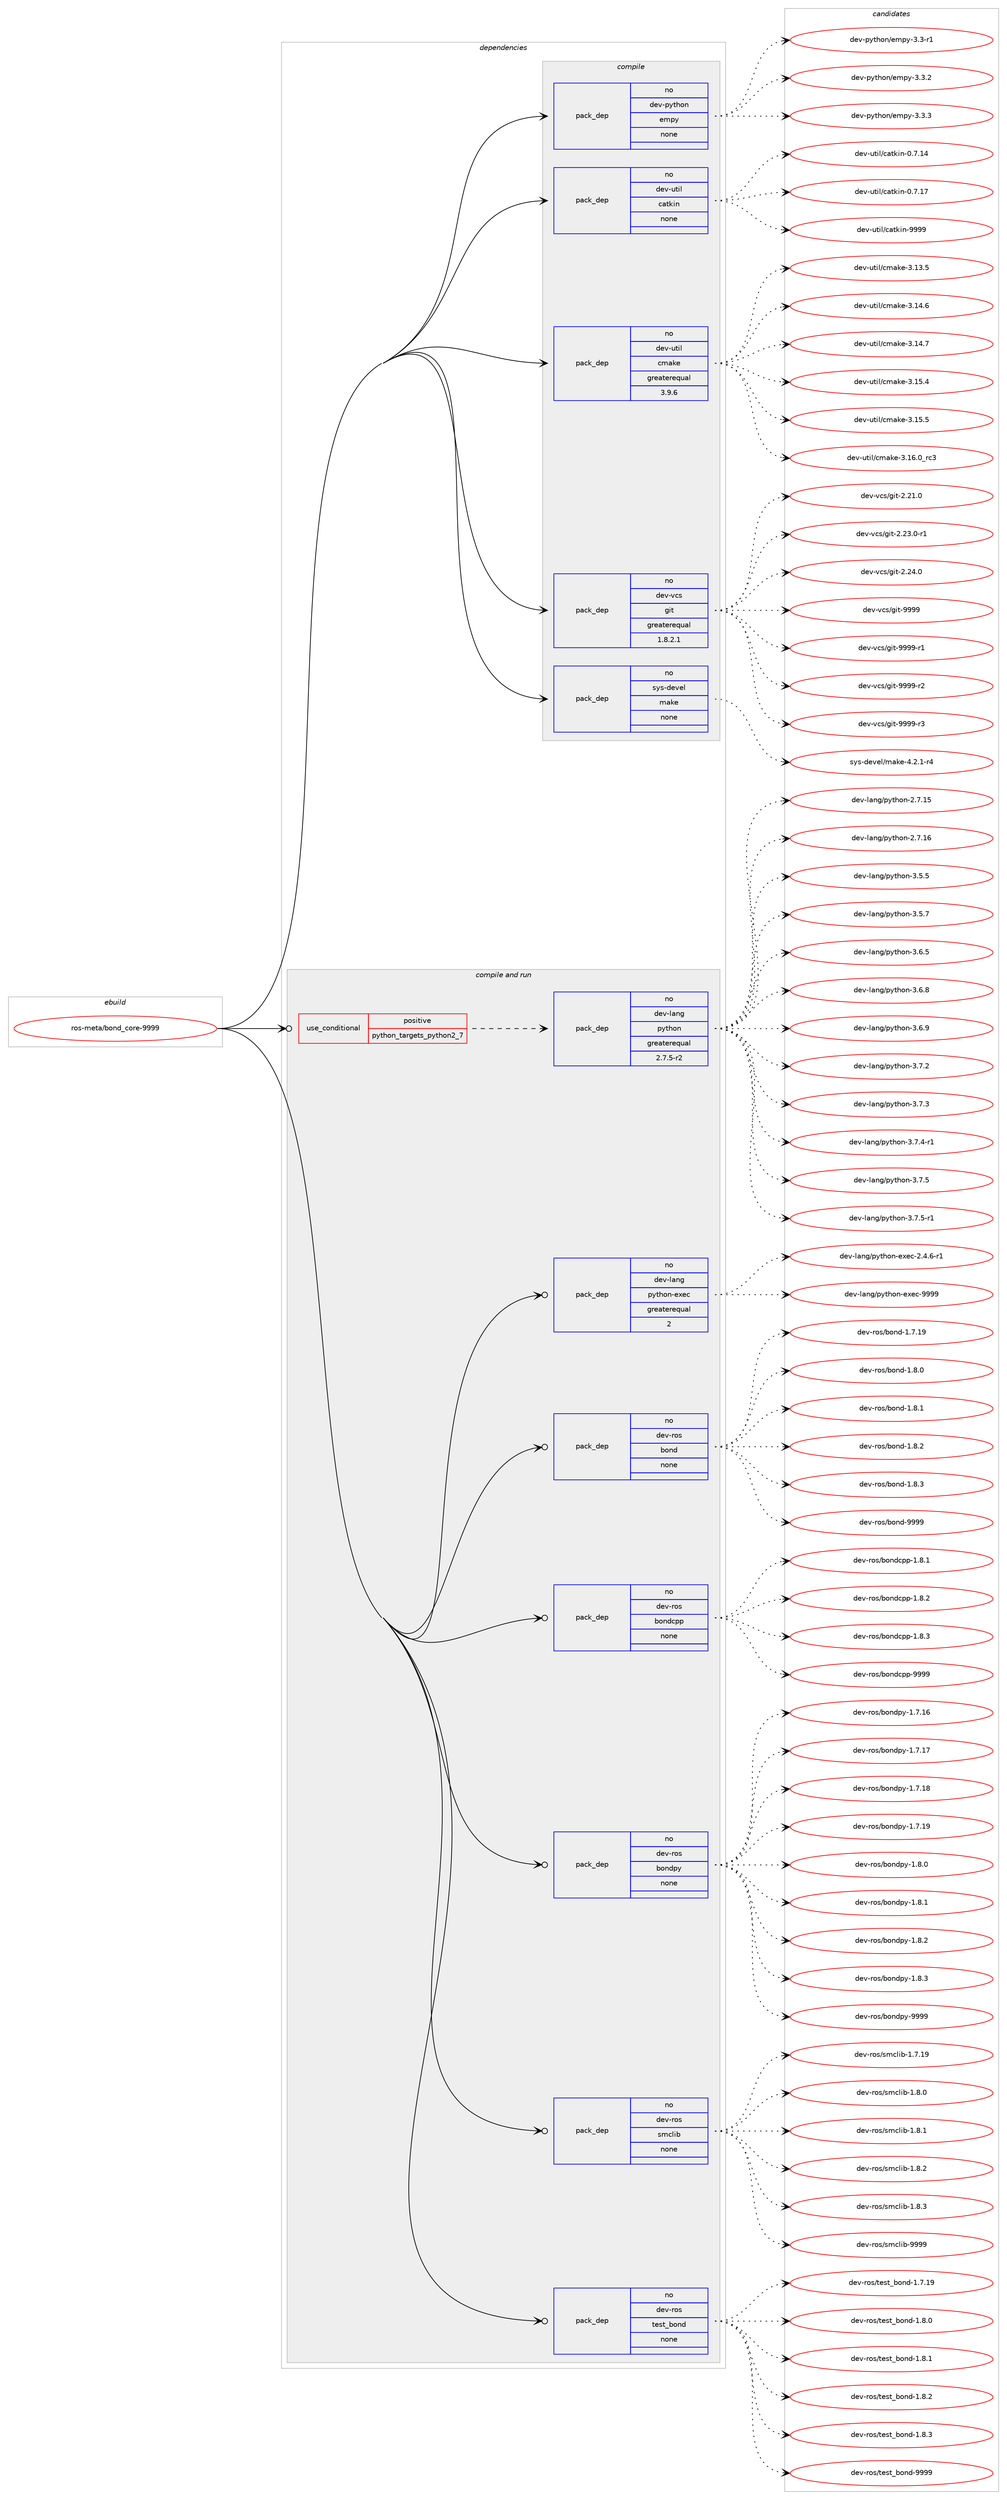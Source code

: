 digraph prolog {

# *************
# Graph options
# *************

newrank=true;
concentrate=true;
compound=true;
graph [rankdir=LR,fontname=Helvetica,fontsize=10,ranksep=1.5];#, ranksep=2.5, nodesep=0.2];
edge  [arrowhead=vee];
node  [fontname=Helvetica,fontsize=10];

# **********
# The ebuild
# **********

subgraph cluster_leftcol {
color=gray;
rank=same;
label=<<i>ebuild</i>>;
id [label="ros-meta/bond_core-9999", color=red, width=4, href="../ros-meta/bond_core-9999.svg"];
}

# ****************
# The dependencies
# ****************

subgraph cluster_midcol {
color=gray;
label=<<i>dependencies</i>>;
subgraph cluster_compile {
fillcolor="#eeeeee";
style=filled;
label=<<i>compile</i>>;
subgraph pack624789 {
dependency846025 [label=<<TABLE BORDER="0" CELLBORDER="1" CELLSPACING="0" CELLPADDING="4" WIDTH="220"><TR><TD ROWSPAN="6" CELLPADDING="30">pack_dep</TD></TR><TR><TD WIDTH="110">no</TD></TR><TR><TD>dev-python</TD></TR><TR><TD>empy</TD></TR><TR><TD>none</TD></TR><TR><TD></TD></TR></TABLE>>, shape=none, color=blue];
}
id:e -> dependency846025:w [weight=20,style="solid",arrowhead="vee"];
subgraph pack624790 {
dependency846026 [label=<<TABLE BORDER="0" CELLBORDER="1" CELLSPACING="0" CELLPADDING="4" WIDTH="220"><TR><TD ROWSPAN="6" CELLPADDING="30">pack_dep</TD></TR><TR><TD WIDTH="110">no</TD></TR><TR><TD>dev-util</TD></TR><TR><TD>catkin</TD></TR><TR><TD>none</TD></TR><TR><TD></TD></TR></TABLE>>, shape=none, color=blue];
}
id:e -> dependency846026:w [weight=20,style="solid",arrowhead="vee"];
subgraph pack624791 {
dependency846027 [label=<<TABLE BORDER="0" CELLBORDER="1" CELLSPACING="0" CELLPADDING="4" WIDTH="220"><TR><TD ROWSPAN="6" CELLPADDING="30">pack_dep</TD></TR><TR><TD WIDTH="110">no</TD></TR><TR><TD>dev-util</TD></TR><TR><TD>cmake</TD></TR><TR><TD>greaterequal</TD></TR><TR><TD>3.9.6</TD></TR></TABLE>>, shape=none, color=blue];
}
id:e -> dependency846027:w [weight=20,style="solid",arrowhead="vee"];
subgraph pack624792 {
dependency846028 [label=<<TABLE BORDER="0" CELLBORDER="1" CELLSPACING="0" CELLPADDING="4" WIDTH="220"><TR><TD ROWSPAN="6" CELLPADDING="30">pack_dep</TD></TR><TR><TD WIDTH="110">no</TD></TR><TR><TD>dev-vcs</TD></TR><TR><TD>git</TD></TR><TR><TD>greaterequal</TD></TR><TR><TD>1.8.2.1</TD></TR></TABLE>>, shape=none, color=blue];
}
id:e -> dependency846028:w [weight=20,style="solid",arrowhead="vee"];
subgraph pack624793 {
dependency846029 [label=<<TABLE BORDER="0" CELLBORDER="1" CELLSPACING="0" CELLPADDING="4" WIDTH="220"><TR><TD ROWSPAN="6" CELLPADDING="30">pack_dep</TD></TR><TR><TD WIDTH="110">no</TD></TR><TR><TD>sys-devel</TD></TR><TR><TD>make</TD></TR><TR><TD>none</TD></TR><TR><TD></TD></TR></TABLE>>, shape=none, color=blue];
}
id:e -> dependency846029:w [weight=20,style="solid",arrowhead="vee"];
}
subgraph cluster_compileandrun {
fillcolor="#eeeeee";
style=filled;
label=<<i>compile and run</i>>;
subgraph cond206302 {
dependency846030 [label=<<TABLE BORDER="0" CELLBORDER="1" CELLSPACING="0" CELLPADDING="4"><TR><TD ROWSPAN="3" CELLPADDING="10">use_conditional</TD></TR><TR><TD>positive</TD></TR><TR><TD>python_targets_python2_7</TD></TR></TABLE>>, shape=none, color=red];
subgraph pack624794 {
dependency846031 [label=<<TABLE BORDER="0" CELLBORDER="1" CELLSPACING="0" CELLPADDING="4" WIDTH="220"><TR><TD ROWSPAN="6" CELLPADDING="30">pack_dep</TD></TR><TR><TD WIDTH="110">no</TD></TR><TR><TD>dev-lang</TD></TR><TR><TD>python</TD></TR><TR><TD>greaterequal</TD></TR><TR><TD>2.7.5-r2</TD></TR></TABLE>>, shape=none, color=blue];
}
dependency846030:e -> dependency846031:w [weight=20,style="dashed",arrowhead="vee"];
}
id:e -> dependency846030:w [weight=20,style="solid",arrowhead="odotvee"];
subgraph pack624795 {
dependency846032 [label=<<TABLE BORDER="0" CELLBORDER="1" CELLSPACING="0" CELLPADDING="4" WIDTH="220"><TR><TD ROWSPAN="6" CELLPADDING="30">pack_dep</TD></TR><TR><TD WIDTH="110">no</TD></TR><TR><TD>dev-lang</TD></TR><TR><TD>python-exec</TD></TR><TR><TD>greaterequal</TD></TR><TR><TD>2</TD></TR></TABLE>>, shape=none, color=blue];
}
id:e -> dependency846032:w [weight=20,style="solid",arrowhead="odotvee"];
subgraph pack624796 {
dependency846033 [label=<<TABLE BORDER="0" CELLBORDER="1" CELLSPACING="0" CELLPADDING="4" WIDTH="220"><TR><TD ROWSPAN="6" CELLPADDING="30">pack_dep</TD></TR><TR><TD WIDTH="110">no</TD></TR><TR><TD>dev-ros</TD></TR><TR><TD>bond</TD></TR><TR><TD>none</TD></TR><TR><TD></TD></TR></TABLE>>, shape=none, color=blue];
}
id:e -> dependency846033:w [weight=20,style="solid",arrowhead="odotvee"];
subgraph pack624797 {
dependency846034 [label=<<TABLE BORDER="0" CELLBORDER="1" CELLSPACING="0" CELLPADDING="4" WIDTH="220"><TR><TD ROWSPAN="6" CELLPADDING="30">pack_dep</TD></TR><TR><TD WIDTH="110">no</TD></TR><TR><TD>dev-ros</TD></TR><TR><TD>bondcpp</TD></TR><TR><TD>none</TD></TR><TR><TD></TD></TR></TABLE>>, shape=none, color=blue];
}
id:e -> dependency846034:w [weight=20,style="solid",arrowhead="odotvee"];
subgraph pack624798 {
dependency846035 [label=<<TABLE BORDER="0" CELLBORDER="1" CELLSPACING="0" CELLPADDING="4" WIDTH="220"><TR><TD ROWSPAN="6" CELLPADDING="30">pack_dep</TD></TR><TR><TD WIDTH="110">no</TD></TR><TR><TD>dev-ros</TD></TR><TR><TD>bondpy</TD></TR><TR><TD>none</TD></TR><TR><TD></TD></TR></TABLE>>, shape=none, color=blue];
}
id:e -> dependency846035:w [weight=20,style="solid",arrowhead="odotvee"];
subgraph pack624799 {
dependency846036 [label=<<TABLE BORDER="0" CELLBORDER="1" CELLSPACING="0" CELLPADDING="4" WIDTH="220"><TR><TD ROWSPAN="6" CELLPADDING="30">pack_dep</TD></TR><TR><TD WIDTH="110">no</TD></TR><TR><TD>dev-ros</TD></TR><TR><TD>smclib</TD></TR><TR><TD>none</TD></TR><TR><TD></TD></TR></TABLE>>, shape=none, color=blue];
}
id:e -> dependency846036:w [weight=20,style="solid",arrowhead="odotvee"];
subgraph pack624800 {
dependency846037 [label=<<TABLE BORDER="0" CELLBORDER="1" CELLSPACING="0" CELLPADDING="4" WIDTH="220"><TR><TD ROWSPAN="6" CELLPADDING="30">pack_dep</TD></TR><TR><TD WIDTH="110">no</TD></TR><TR><TD>dev-ros</TD></TR><TR><TD>test_bond</TD></TR><TR><TD>none</TD></TR><TR><TD></TD></TR></TABLE>>, shape=none, color=blue];
}
id:e -> dependency846037:w [weight=20,style="solid",arrowhead="odotvee"];
}
subgraph cluster_run {
fillcolor="#eeeeee";
style=filled;
label=<<i>run</i>>;
}
}

# **************
# The candidates
# **************

subgraph cluster_choices {
rank=same;
color=gray;
label=<<i>candidates</i>>;

subgraph choice624789 {
color=black;
nodesep=1;
choice1001011184511212111610411111047101109112121455146514511449 [label="dev-python/empy-3.3-r1", color=red, width=4,href="../dev-python/empy-3.3-r1.svg"];
choice1001011184511212111610411111047101109112121455146514650 [label="dev-python/empy-3.3.2", color=red, width=4,href="../dev-python/empy-3.3.2.svg"];
choice1001011184511212111610411111047101109112121455146514651 [label="dev-python/empy-3.3.3", color=red, width=4,href="../dev-python/empy-3.3.3.svg"];
dependency846025:e -> choice1001011184511212111610411111047101109112121455146514511449:w [style=dotted,weight="100"];
dependency846025:e -> choice1001011184511212111610411111047101109112121455146514650:w [style=dotted,weight="100"];
dependency846025:e -> choice1001011184511212111610411111047101109112121455146514651:w [style=dotted,weight="100"];
}
subgraph choice624790 {
color=black;
nodesep=1;
choice1001011184511711610510847999711610710511045484655464952 [label="dev-util/catkin-0.7.14", color=red, width=4,href="../dev-util/catkin-0.7.14.svg"];
choice1001011184511711610510847999711610710511045484655464955 [label="dev-util/catkin-0.7.17", color=red, width=4,href="../dev-util/catkin-0.7.17.svg"];
choice100101118451171161051084799971161071051104557575757 [label="dev-util/catkin-9999", color=red, width=4,href="../dev-util/catkin-9999.svg"];
dependency846026:e -> choice1001011184511711610510847999711610710511045484655464952:w [style=dotted,weight="100"];
dependency846026:e -> choice1001011184511711610510847999711610710511045484655464955:w [style=dotted,weight="100"];
dependency846026:e -> choice100101118451171161051084799971161071051104557575757:w [style=dotted,weight="100"];
}
subgraph choice624791 {
color=black;
nodesep=1;
choice1001011184511711610510847991099710710145514649514653 [label="dev-util/cmake-3.13.5", color=red, width=4,href="../dev-util/cmake-3.13.5.svg"];
choice1001011184511711610510847991099710710145514649524654 [label="dev-util/cmake-3.14.6", color=red, width=4,href="../dev-util/cmake-3.14.6.svg"];
choice1001011184511711610510847991099710710145514649524655 [label="dev-util/cmake-3.14.7", color=red, width=4,href="../dev-util/cmake-3.14.7.svg"];
choice1001011184511711610510847991099710710145514649534652 [label="dev-util/cmake-3.15.4", color=red, width=4,href="../dev-util/cmake-3.15.4.svg"];
choice1001011184511711610510847991099710710145514649534653 [label="dev-util/cmake-3.15.5", color=red, width=4,href="../dev-util/cmake-3.15.5.svg"];
choice1001011184511711610510847991099710710145514649544648951149951 [label="dev-util/cmake-3.16.0_rc3", color=red, width=4,href="../dev-util/cmake-3.16.0_rc3.svg"];
dependency846027:e -> choice1001011184511711610510847991099710710145514649514653:w [style=dotted,weight="100"];
dependency846027:e -> choice1001011184511711610510847991099710710145514649524654:w [style=dotted,weight="100"];
dependency846027:e -> choice1001011184511711610510847991099710710145514649524655:w [style=dotted,weight="100"];
dependency846027:e -> choice1001011184511711610510847991099710710145514649534652:w [style=dotted,weight="100"];
dependency846027:e -> choice1001011184511711610510847991099710710145514649534653:w [style=dotted,weight="100"];
dependency846027:e -> choice1001011184511711610510847991099710710145514649544648951149951:w [style=dotted,weight="100"];
}
subgraph choice624792 {
color=black;
nodesep=1;
choice10010111845118991154710310511645504650494648 [label="dev-vcs/git-2.21.0", color=red, width=4,href="../dev-vcs/git-2.21.0.svg"];
choice100101118451189911547103105116455046505146484511449 [label="dev-vcs/git-2.23.0-r1", color=red, width=4,href="../dev-vcs/git-2.23.0-r1.svg"];
choice10010111845118991154710310511645504650524648 [label="dev-vcs/git-2.24.0", color=red, width=4,href="../dev-vcs/git-2.24.0.svg"];
choice1001011184511899115471031051164557575757 [label="dev-vcs/git-9999", color=red, width=4,href="../dev-vcs/git-9999.svg"];
choice10010111845118991154710310511645575757574511449 [label="dev-vcs/git-9999-r1", color=red, width=4,href="../dev-vcs/git-9999-r1.svg"];
choice10010111845118991154710310511645575757574511450 [label="dev-vcs/git-9999-r2", color=red, width=4,href="../dev-vcs/git-9999-r2.svg"];
choice10010111845118991154710310511645575757574511451 [label="dev-vcs/git-9999-r3", color=red, width=4,href="../dev-vcs/git-9999-r3.svg"];
dependency846028:e -> choice10010111845118991154710310511645504650494648:w [style=dotted,weight="100"];
dependency846028:e -> choice100101118451189911547103105116455046505146484511449:w [style=dotted,weight="100"];
dependency846028:e -> choice10010111845118991154710310511645504650524648:w [style=dotted,weight="100"];
dependency846028:e -> choice1001011184511899115471031051164557575757:w [style=dotted,weight="100"];
dependency846028:e -> choice10010111845118991154710310511645575757574511449:w [style=dotted,weight="100"];
dependency846028:e -> choice10010111845118991154710310511645575757574511450:w [style=dotted,weight="100"];
dependency846028:e -> choice10010111845118991154710310511645575757574511451:w [style=dotted,weight="100"];
}
subgraph choice624793 {
color=black;
nodesep=1;
choice1151211154510010111810110847109971071014552465046494511452 [label="sys-devel/make-4.2.1-r4", color=red, width=4,href="../sys-devel/make-4.2.1-r4.svg"];
dependency846029:e -> choice1151211154510010111810110847109971071014552465046494511452:w [style=dotted,weight="100"];
}
subgraph choice624794 {
color=black;
nodesep=1;
choice10010111845108971101034711212111610411111045504655464953 [label="dev-lang/python-2.7.15", color=red, width=4,href="../dev-lang/python-2.7.15.svg"];
choice10010111845108971101034711212111610411111045504655464954 [label="dev-lang/python-2.7.16", color=red, width=4,href="../dev-lang/python-2.7.16.svg"];
choice100101118451089711010347112121116104111110455146534653 [label="dev-lang/python-3.5.5", color=red, width=4,href="../dev-lang/python-3.5.5.svg"];
choice100101118451089711010347112121116104111110455146534655 [label="dev-lang/python-3.5.7", color=red, width=4,href="../dev-lang/python-3.5.7.svg"];
choice100101118451089711010347112121116104111110455146544653 [label="dev-lang/python-3.6.5", color=red, width=4,href="../dev-lang/python-3.6.5.svg"];
choice100101118451089711010347112121116104111110455146544656 [label="dev-lang/python-3.6.8", color=red, width=4,href="../dev-lang/python-3.6.8.svg"];
choice100101118451089711010347112121116104111110455146544657 [label="dev-lang/python-3.6.9", color=red, width=4,href="../dev-lang/python-3.6.9.svg"];
choice100101118451089711010347112121116104111110455146554650 [label="dev-lang/python-3.7.2", color=red, width=4,href="../dev-lang/python-3.7.2.svg"];
choice100101118451089711010347112121116104111110455146554651 [label="dev-lang/python-3.7.3", color=red, width=4,href="../dev-lang/python-3.7.3.svg"];
choice1001011184510897110103471121211161041111104551465546524511449 [label="dev-lang/python-3.7.4-r1", color=red, width=4,href="../dev-lang/python-3.7.4-r1.svg"];
choice100101118451089711010347112121116104111110455146554653 [label="dev-lang/python-3.7.5", color=red, width=4,href="../dev-lang/python-3.7.5.svg"];
choice1001011184510897110103471121211161041111104551465546534511449 [label="dev-lang/python-3.7.5-r1", color=red, width=4,href="../dev-lang/python-3.7.5-r1.svg"];
dependency846031:e -> choice10010111845108971101034711212111610411111045504655464953:w [style=dotted,weight="100"];
dependency846031:e -> choice10010111845108971101034711212111610411111045504655464954:w [style=dotted,weight="100"];
dependency846031:e -> choice100101118451089711010347112121116104111110455146534653:w [style=dotted,weight="100"];
dependency846031:e -> choice100101118451089711010347112121116104111110455146534655:w [style=dotted,weight="100"];
dependency846031:e -> choice100101118451089711010347112121116104111110455146544653:w [style=dotted,weight="100"];
dependency846031:e -> choice100101118451089711010347112121116104111110455146544656:w [style=dotted,weight="100"];
dependency846031:e -> choice100101118451089711010347112121116104111110455146544657:w [style=dotted,weight="100"];
dependency846031:e -> choice100101118451089711010347112121116104111110455146554650:w [style=dotted,weight="100"];
dependency846031:e -> choice100101118451089711010347112121116104111110455146554651:w [style=dotted,weight="100"];
dependency846031:e -> choice1001011184510897110103471121211161041111104551465546524511449:w [style=dotted,weight="100"];
dependency846031:e -> choice100101118451089711010347112121116104111110455146554653:w [style=dotted,weight="100"];
dependency846031:e -> choice1001011184510897110103471121211161041111104551465546534511449:w [style=dotted,weight="100"];
}
subgraph choice624795 {
color=black;
nodesep=1;
choice10010111845108971101034711212111610411111045101120101994550465246544511449 [label="dev-lang/python-exec-2.4.6-r1", color=red, width=4,href="../dev-lang/python-exec-2.4.6-r1.svg"];
choice10010111845108971101034711212111610411111045101120101994557575757 [label="dev-lang/python-exec-9999", color=red, width=4,href="../dev-lang/python-exec-9999.svg"];
dependency846032:e -> choice10010111845108971101034711212111610411111045101120101994550465246544511449:w [style=dotted,weight="100"];
dependency846032:e -> choice10010111845108971101034711212111610411111045101120101994557575757:w [style=dotted,weight="100"];
}
subgraph choice624796 {
color=black;
nodesep=1;
choice10010111845114111115479811111010045494655464957 [label="dev-ros/bond-1.7.19", color=red, width=4,href="../dev-ros/bond-1.7.19.svg"];
choice100101118451141111154798111110100454946564648 [label="dev-ros/bond-1.8.0", color=red, width=4,href="../dev-ros/bond-1.8.0.svg"];
choice100101118451141111154798111110100454946564649 [label="dev-ros/bond-1.8.1", color=red, width=4,href="../dev-ros/bond-1.8.1.svg"];
choice100101118451141111154798111110100454946564650 [label="dev-ros/bond-1.8.2", color=red, width=4,href="../dev-ros/bond-1.8.2.svg"];
choice100101118451141111154798111110100454946564651 [label="dev-ros/bond-1.8.3", color=red, width=4,href="../dev-ros/bond-1.8.3.svg"];
choice1001011184511411111547981111101004557575757 [label="dev-ros/bond-9999", color=red, width=4,href="../dev-ros/bond-9999.svg"];
dependency846033:e -> choice10010111845114111115479811111010045494655464957:w [style=dotted,weight="100"];
dependency846033:e -> choice100101118451141111154798111110100454946564648:w [style=dotted,weight="100"];
dependency846033:e -> choice100101118451141111154798111110100454946564649:w [style=dotted,weight="100"];
dependency846033:e -> choice100101118451141111154798111110100454946564650:w [style=dotted,weight="100"];
dependency846033:e -> choice100101118451141111154798111110100454946564651:w [style=dotted,weight="100"];
dependency846033:e -> choice1001011184511411111547981111101004557575757:w [style=dotted,weight="100"];
}
subgraph choice624797 {
color=black;
nodesep=1;
choice10010111845114111115479811111010099112112454946564649 [label="dev-ros/bondcpp-1.8.1", color=red, width=4,href="../dev-ros/bondcpp-1.8.1.svg"];
choice10010111845114111115479811111010099112112454946564650 [label="dev-ros/bondcpp-1.8.2", color=red, width=4,href="../dev-ros/bondcpp-1.8.2.svg"];
choice10010111845114111115479811111010099112112454946564651 [label="dev-ros/bondcpp-1.8.3", color=red, width=4,href="../dev-ros/bondcpp-1.8.3.svg"];
choice100101118451141111154798111110100991121124557575757 [label="dev-ros/bondcpp-9999", color=red, width=4,href="../dev-ros/bondcpp-9999.svg"];
dependency846034:e -> choice10010111845114111115479811111010099112112454946564649:w [style=dotted,weight="100"];
dependency846034:e -> choice10010111845114111115479811111010099112112454946564650:w [style=dotted,weight="100"];
dependency846034:e -> choice10010111845114111115479811111010099112112454946564651:w [style=dotted,weight="100"];
dependency846034:e -> choice100101118451141111154798111110100991121124557575757:w [style=dotted,weight="100"];
}
subgraph choice624798 {
color=black;
nodesep=1;
choice10010111845114111115479811111010011212145494655464954 [label="dev-ros/bondpy-1.7.16", color=red, width=4,href="../dev-ros/bondpy-1.7.16.svg"];
choice10010111845114111115479811111010011212145494655464955 [label="dev-ros/bondpy-1.7.17", color=red, width=4,href="../dev-ros/bondpy-1.7.17.svg"];
choice10010111845114111115479811111010011212145494655464956 [label="dev-ros/bondpy-1.7.18", color=red, width=4,href="../dev-ros/bondpy-1.7.18.svg"];
choice10010111845114111115479811111010011212145494655464957 [label="dev-ros/bondpy-1.7.19", color=red, width=4,href="../dev-ros/bondpy-1.7.19.svg"];
choice100101118451141111154798111110100112121454946564648 [label="dev-ros/bondpy-1.8.0", color=red, width=4,href="../dev-ros/bondpy-1.8.0.svg"];
choice100101118451141111154798111110100112121454946564649 [label="dev-ros/bondpy-1.8.1", color=red, width=4,href="../dev-ros/bondpy-1.8.1.svg"];
choice100101118451141111154798111110100112121454946564650 [label="dev-ros/bondpy-1.8.2", color=red, width=4,href="../dev-ros/bondpy-1.8.2.svg"];
choice100101118451141111154798111110100112121454946564651 [label="dev-ros/bondpy-1.8.3", color=red, width=4,href="../dev-ros/bondpy-1.8.3.svg"];
choice1001011184511411111547981111101001121214557575757 [label="dev-ros/bondpy-9999", color=red, width=4,href="../dev-ros/bondpy-9999.svg"];
dependency846035:e -> choice10010111845114111115479811111010011212145494655464954:w [style=dotted,weight="100"];
dependency846035:e -> choice10010111845114111115479811111010011212145494655464955:w [style=dotted,weight="100"];
dependency846035:e -> choice10010111845114111115479811111010011212145494655464956:w [style=dotted,weight="100"];
dependency846035:e -> choice10010111845114111115479811111010011212145494655464957:w [style=dotted,weight="100"];
dependency846035:e -> choice100101118451141111154798111110100112121454946564648:w [style=dotted,weight="100"];
dependency846035:e -> choice100101118451141111154798111110100112121454946564649:w [style=dotted,weight="100"];
dependency846035:e -> choice100101118451141111154798111110100112121454946564650:w [style=dotted,weight="100"];
dependency846035:e -> choice100101118451141111154798111110100112121454946564651:w [style=dotted,weight="100"];
dependency846035:e -> choice1001011184511411111547981111101001121214557575757:w [style=dotted,weight="100"];
}
subgraph choice624799 {
color=black;
nodesep=1;
choice1001011184511411111547115109991081059845494655464957 [label="dev-ros/smclib-1.7.19", color=red, width=4,href="../dev-ros/smclib-1.7.19.svg"];
choice10010111845114111115471151099910810598454946564648 [label="dev-ros/smclib-1.8.0", color=red, width=4,href="../dev-ros/smclib-1.8.0.svg"];
choice10010111845114111115471151099910810598454946564649 [label="dev-ros/smclib-1.8.1", color=red, width=4,href="../dev-ros/smclib-1.8.1.svg"];
choice10010111845114111115471151099910810598454946564650 [label="dev-ros/smclib-1.8.2", color=red, width=4,href="../dev-ros/smclib-1.8.2.svg"];
choice10010111845114111115471151099910810598454946564651 [label="dev-ros/smclib-1.8.3", color=red, width=4,href="../dev-ros/smclib-1.8.3.svg"];
choice100101118451141111154711510999108105984557575757 [label="dev-ros/smclib-9999", color=red, width=4,href="../dev-ros/smclib-9999.svg"];
dependency846036:e -> choice1001011184511411111547115109991081059845494655464957:w [style=dotted,weight="100"];
dependency846036:e -> choice10010111845114111115471151099910810598454946564648:w [style=dotted,weight="100"];
dependency846036:e -> choice10010111845114111115471151099910810598454946564649:w [style=dotted,weight="100"];
dependency846036:e -> choice10010111845114111115471151099910810598454946564650:w [style=dotted,weight="100"];
dependency846036:e -> choice10010111845114111115471151099910810598454946564651:w [style=dotted,weight="100"];
dependency846036:e -> choice100101118451141111154711510999108105984557575757:w [style=dotted,weight="100"];
}
subgraph choice624800 {
color=black;
nodesep=1;
choice1001011184511411111547116101115116959811111010045494655464957 [label="dev-ros/test_bond-1.7.19", color=red, width=4,href="../dev-ros/test_bond-1.7.19.svg"];
choice10010111845114111115471161011151169598111110100454946564648 [label="dev-ros/test_bond-1.8.0", color=red, width=4,href="../dev-ros/test_bond-1.8.0.svg"];
choice10010111845114111115471161011151169598111110100454946564649 [label="dev-ros/test_bond-1.8.1", color=red, width=4,href="../dev-ros/test_bond-1.8.1.svg"];
choice10010111845114111115471161011151169598111110100454946564650 [label="dev-ros/test_bond-1.8.2", color=red, width=4,href="../dev-ros/test_bond-1.8.2.svg"];
choice10010111845114111115471161011151169598111110100454946564651 [label="dev-ros/test_bond-1.8.3", color=red, width=4,href="../dev-ros/test_bond-1.8.3.svg"];
choice100101118451141111154711610111511695981111101004557575757 [label="dev-ros/test_bond-9999", color=red, width=4,href="../dev-ros/test_bond-9999.svg"];
dependency846037:e -> choice1001011184511411111547116101115116959811111010045494655464957:w [style=dotted,weight="100"];
dependency846037:e -> choice10010111845114111115471161011151169598111110100454946564648:w [style=dotted,weight="100"];
dependency846037:e -> choice10010111845114111115471161011151169598111110100454946564649:w [style=dotted,weight="100"];
dependency846037:e -> choice10010111845114111115471161011151169598111110100454946564650:w [style=dotted,weight="100"];
dependency846037:e -> choice10010111845114111115471161011151169598111110100454946564651:w [style=dotted,weight="100"];
dependency846037:e -> choice100101118451141111154711610111511695981111101004557575757:w [style=dotted,weight="100"];
}
}

}
